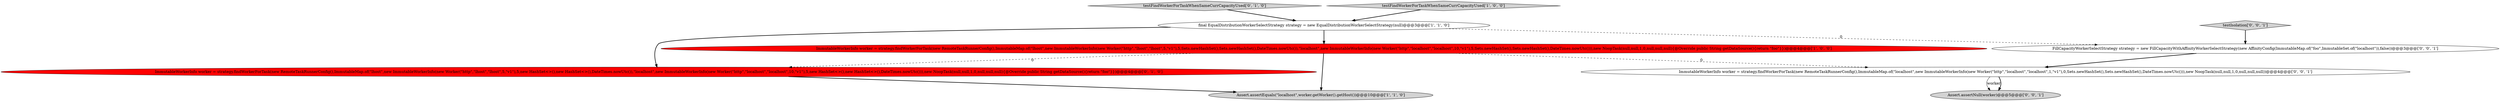 digraph {
8 [style = filled, label = "FillCapacityWorkerSelectStrategy strategy = new FillCapacityWithAffinityWorkerSelectStrategy(new AffinityConfig(ImmutableMap.of(\"foo\",ImmutableSet.of(\"localhost\")),false))@@@3@@@['0', '0', '1']", fillcolor = white, shape = ellipse image = "AAA0AAABBB3BBB"];
2 [style = filled, label = "final EqualDistributionWorkerSelectStrategy strategy = new EqualDistributionWorkerSelectStrategy(null)@@@3@@@['1', '1', '0']", fillcolor = white, shape = ellipse image = "AAA0AAABBB1BBB"];
4 [style = filled, label = "ImmutableWorkerInfo worker = strategy.findWorkerForTask(new RemoteTaskRunnerConfig(),ImmutableMap.of(\"lhost\",new ImmutableWorkerInfo(new Worker(\"http\",\"lhost\",\"lhost\",5,\"v1\"),5,new HashSet<>(),new HashSet<>(),DateTimes.nowUtc()),\"localhost\",new ImmutableWorkerInfo(new Worker(\"http\",\"localhost\",\"localhost\",10,\"v1\"),5,new HashSet<>(),new HashSet<>(),DateTimes.nowUtc())),new NoopTask(null,null,1,0,null,null,null){@Override public String getDataSource(){return \"foo\"}})@@@4@@@['0', '1', '0']", fillcolor = red, shape = ellipse image = "AAA1AAABBB2BBB"];
6 [style = filled, label = "Assert.assertNull(worker)@@@5@@@['0', '0', '1']", fillcolor = lightgray, shape = ellipse image = "AAA0AAABBB3BBB"];
5 [style = filled, label = "testFindWorkerForTaskWhenSameCurrCapacityUsed['0', '1', '0']", fillcolor = lightgray, shape = diamond image = "AAA0AAABBB2BBB"];
9 [style = filled, label = "ImmutableWorkerInfo worker = strategy.findWorkerForTask(new RemoteTaskRunnerConfig(),ImmutableMap.of(\"localhost\",new ImmutableWorkerInfo(new Worker(\"http\",\"localhost\",\"localhost\",1,\"v1\"),0,Sets.newHashSet(),Sets.newHashSet(),DateTimes.nowUtc())),new NoopTask(null,null,1,0,null,null,null))@@@4@@@['0', '0', '1']", fillcolor = white, shape = ellipse image = "AAA0AAABBB3BBB"];
1 [style = filled, label = "Assert.assertEquals(\"localhost\",worker.getWorker().getHost())@@@10@@@['1', '1', '0']", fillcolor = lightgray, shape = ellipse image = "AAA0AAABBB1BBB"];
3 [style = filled, label = "testFindWorkerForTaskWhenSameCurrCapacityUsed['1', '0', '0']", fillcolor = lightgray, shape = diamond image = "AAA0AAABBB1BBB"];
0 [style = filled, label = "ImmutableWorkerInfo worker = strategy.findWorkerForTask(new RemoteTaskRunnerConfig(),ImmutableMap.of(\"lhost\",new ImmutableWorkerInfo(new Worker(\"http\",\"lhost\",\"lhost\",5,\"v1\"),5,Sets.newHashSet(),Sets.newHashSet(),DateTimes.nowUtc()),\"localhost\",new ImmutableWorkerInfo(new Worker(\"http\",\"localhost\",\"localhost\",10,\"v1\"),5,Sets.newHashSet(),Sets.newHashSet(),DateTimes.nowUtc())),new NoopTask(null,null,1,0,null,null,null){@Override public String getDataSource(){return \"foo\"}})@@@4@@@['1', '0', '0']", fillcolor = red, shape = ellipse image = "AAA1AAABBB1BBB"];
7 [style = filled, label = "testIsolation['0', '0', '1']", fillcolor = lightgray, shape = diamond image = "AAA0AAABBB3BBB"];
5->2 [style = bold, label=""];
4->1 [style = bold, label=""];
2->0 [style = bold, label=""];
0->4 [style = dashed, label="0"];
0->9 [style = dashed, label="0"];
3->2 [style = bold, label=""];
7->8 [style = bold, label=""];
2->4 [style = bold, label=""];
2->8 [style = dashed, label="0"];
0->1 [style = bold, label=""];
9->6 [style = solid, label="worker"];
9->6 [style = bold, label=""];
8->9 [style = bold, label=""];
}
